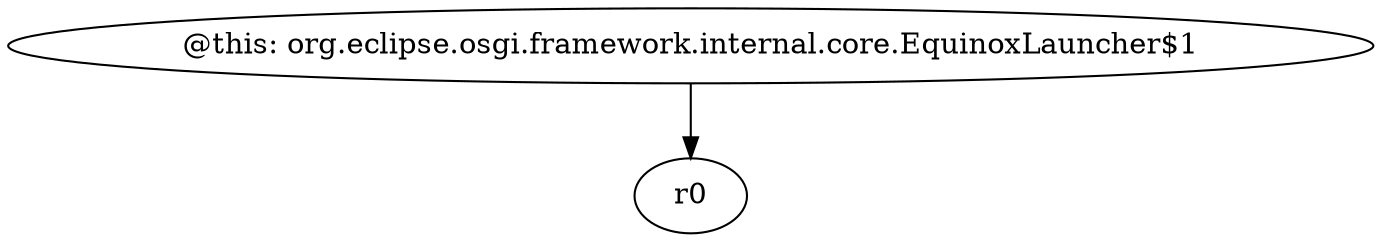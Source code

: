 digraph g {
0[label="@this: org.eclipse.osgi.framework.internal.core.EquinoxLauncher$1"]
1[label="r0"]
0->1[label=""]
}